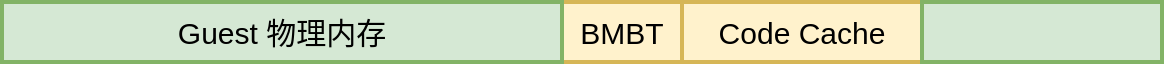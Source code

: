 <mxfile version="17.4.2" type="device"><diagram id="6A33YNNAumB7MYZeX0kF" name="第 1 页"><mxGraphModel dx="1102" dy="1025" grid="1" gridSize="10" guides="1" tooltips="1" connect="1" arrows="1" fold="1" page="1" pageScale="1" pageWidth="1169" pageHeight="827" math="0" shadow="0"><root><mxCell id="0"/><mxCell id="1" parent="0"/><mxCell id="o7EOc9aT1uEEKCrXioaP-33" value="" style="rounded=0;whiteSpace=wrap;html=1;fillColor=#f8cecc;strokeColor=#b85450;" parent="1" vertex="1"><mxGeometry x="170" y="394" width="420" height="30" as="geometry"/></mxCell><mxCell id="o7EOc9aT1uEEKCrXioaP-34" value="BMBT" style="rounded=0;whiteSpace=wrap;html=1;fillColor=#fff2cc;strokeColor=#d6b656;fontSize=15;gradientColor=none;strokeWidth=2;glass=0;sketch=0;shadow=0;" parent="1" vertex="1"><mxGeometry x="450" y="394" width="60" height="30" as="geometry"/></mxCell><mxCell id="o7EOc9aT1uEEKCrXioaP-38" value="Code Cache" style="rounded=0;whiteSpace=wrap;html=1;fillColor=#fff2cc;strokeColor=#d6b656;fontSize=15;gradientColor=none;strokeWidth=2;glass=0;sketch=0;shadow=0;" parent="1" vertex="1"><mxGeometry x="510" y="394" width="120" height="30" as="geometry"/></mxCell><mxCell id="o7EOc9aT1uEEKCrXioaP-40" value="Guest 物理内存" style="rounded=0;whiteSpace=wrap;html=1;fillColor=#d5e8d4;strokeColor=#82b366;fontSize=15;strokeWidth=2;glass=0;sketch=0;shadow=0;" parent="1" vertex="1"><mxGeometry x="170" y="394" width="280" height="30" as="geometry"/></mxCell><mxCell id="Ard05tFTbjUrJM0hsyeM-1" value="" style="rounded=0;whiteSpace=wrap;html=1;fillColor=#d5e8d4;strokeColor=#82b366;fontSize=15;strokeWidth=2;glass=0;sketch=0;shadow=0;" vertex="1" parent="1"><mxGeometry x="630" y="394" width="120" height="30" as="geometry"/></mxCell></root></mxGraphModel></diagram></mxfile>
